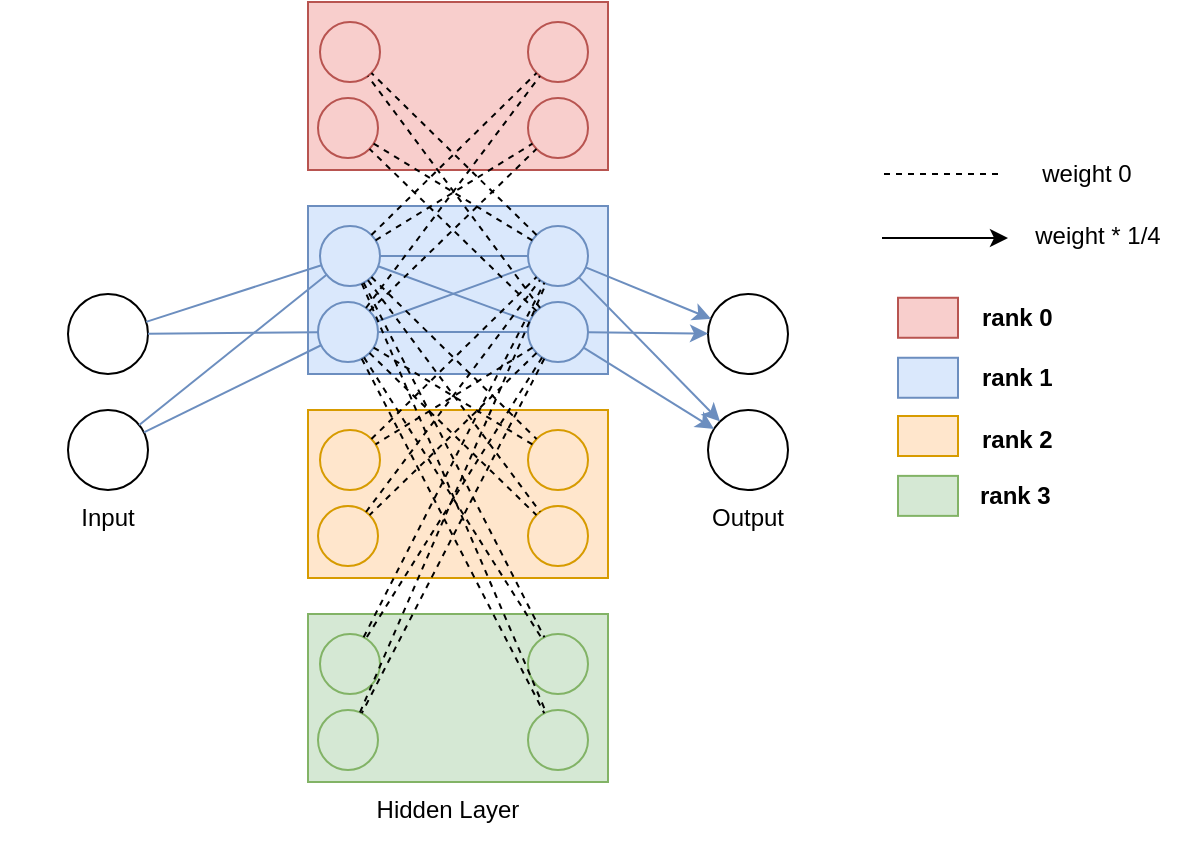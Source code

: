 <mxfile version="21.7.5" type="device">
  <diagram id="1C0KFWOz3Z1hnWo1IfDT" name="Deep Convolutional Network (DCN)">
    <mxGraphModel dx="899" dy="692" grid="1" gridSize="10" guides="1" tooltips="1" connect="1" arrows="1" fold="1" page="1" pageScale="1" pageWidth="850" pageHeight="1100" math="0" shadow="0">
      <root>
        <mxCell id="0" />
        <mxCell id="1" parent="0" />
        <mxCell id="bQ-h9A7zp6dqB7Uuxyai-96" value="" style="rounded=0;whiteSpace=wrap;html=1;fillColor=#f8cecc;strokeColor=#b85450;" parent="1" vertex="1">
          <mxGeometry x="200" y="200" width="150" height="84" as="geometry" />
        </mxCell>
        <mxCell id="fVWs-iEzJgbNQNDK8qAs-17" value="" style="rounded=0;whiteSpace=wrap;html=1;fillColor=#dae8fc;strokeColor=#6c8ebf;" parent="1" vertex="1">
          <mxGeometry x="200" y="302" width="150" height="84" as="geometry" />
        </mxCell>
        <mxCell id="bQ-h9A7zp6dqB7Uuxyai-19" value="" style="ellipse;whiteSpace=wrap;html=1;aspect=fixed;" parent="1" vertex="1">
          <mxGeometry x="80" y="404" width="40" height="40" as="geometry" />
        </mxCell>
        <mxCell id="bQ-h9A7zp6dqB7Uuxyai-20" value="" style="ellipse;whiteSpace=wrap;html=1;aspect=fixed;" parent="1" vertex="1">
          <mxGeometry x="80" y="346" width="40" height="40" as="geometry" />
        </mxCell>
        <mxCell id="bQ-h9A7zp6dqB7Uuxyai-52" value="" style="ellipse;whiteSpace=wrap;html=1;aspect=fixed;" parent="1" vertex="1">
          <mxGeometry x="400" y="346" width="40" height="40" as="geometry" />
        </mxCell>
        <mxCell id="bQ-h9A7zp6dqB7Uuxyai-53" value="" style="ellipse;whiteSpace=wrap;html=1;aspect=fixed;" parent="1" vertex="1">
          <mxGeometry x="400" y="404" width="40" height="40" as="geometry" />
        </mxCell>
        <mxCell id="bQ-h9A7zp6dqB7Uuxyai-78" value="" style="endArrow=none;html=1;rounded=0;fillColor=#dae8fc;strokeColor=#6c8ebf;" parent="1" source="bQ-h9A7zp6dqB7Uuxyai-20" target="fVWs-iEzJgbNQNDK8qAs-18" edge="1">
          <mxGeometry width="50" height="50" relative="1" as="geometry">
            <mxPoint x="313" y="525" as="sourcePoint" />
            <mxPoint x="200.936" y="336.048" as="targetPoint" />
          </mxGeometry>
        </mxCell>
        <mxCell id="bQ-h9A7zp6dqB7Uuxyai-79" value="" style="endArrow=none;html=1;rounded=0;fillColor=#dae8fc;strokeColor=#6c8ebf;" parent="1" source="bQ-h9A7zp6dqB7Uuxyai-20" target="fVWs-iEzJgbNQNDK8qAs-19" edge="1">
          <mxGeometry width="50" height="50" relative="1" as="geometry">
            <mxPoint x="323" y="535" as="sourcePoint" />
            <mxPoint x="200.057" y="368.487" as="targetPoint" />
          </mxGeometry>
        </mxCell>
        <mxCell id="bQ-h9A7zp6dqB7Uuxyai-80" value="" style="endArrow=none;html=1;rounded=0;fillColor=#dae8fc;strokeColor=#6c8ebf;" parent="1" source="bQ-h9A7zp6dqB7Uuxyai-19" target="fVWs-iEzJgbNQNDK8qAs-18" edge="1">
          <mxGeometry width="50" height="50" relative="1" as="geometry">
            <mxPoint x="333" y="545" as="sourcePoint" />
            <mxPoint x="203.748" y="341.657" as="targetPoint" />
          </mxGeometry>
        </mxCell>
        <mxCell id="bQ-h9A7zp6dqB7Uuxyai-81" value="" style="endArrow=none;html=1;rounded=0;fillColor=#dae8fc;strokeColor=#6c8ebf;" parent="1" source="bQ-h9A7zp6dqB7Uuxyai-19" target="fVWs-iEzJgbNQNDK8qAs-19" edge="1">
          <mxGeometry width="50" height="50" relative="1" as="geometry">
            <mxPoint x="343" y="555" as="sourcePoint" />
            <mxPoint x="200.936" y="376.048" as="targetPoint" />
          </mxGeometry>
        </mxCell>
        <mxCell id="bQ-h9A7zp6dqB7Uuxyai-137" value="weight 0" style="text;html=1;strokeColor=none;fillColor=none;align=center;verticalAlign=middle;whiteSpace=wrap;rounded=0;shadow=1;strokeWidth=1.5;" parent="1" vertex="1">
          <mxGeometry x="560" y="276" width="59" height="20" as="geometry" />
        </mxCell>
        <mxCell id="bQ-h9A7zp6dqB7Uuxyai-139" value="Input" style="text;html=1;strokeColor=none;fillColor=none;align=center;verticalAlign=middle;whiteSpace=wrap;rounded=0;shadow=1;strokeWidth=1.5;" parent="1" vertex="1">
          <mxGeometry x="50" y="448" width="100" height="20" as="geometry" />
        </mxCell>
        <mxCell id="bQ-h9A7zp6dqB7Uuxyai-140" value="Hidden Layer" style="text;html=1;strokeColor=none;fillColor=none;align=center;verticalAlign=middle;whiteSpace=wrap;rounded=0;shadow=1;strokeWidth=1.5;" parent="1" vertex="1">
          <mxGeometry x="220" y="594" width="100" height="20" as="geometry" />
        </mxCell>
        <mxCell id="bQ-h9A7zp6dqB7Uuxyai-141" value="Output" style="text;html=1;strokeColor=none;fillColor=none;align=center;verticalAlign=middle;whiteSpace=wrap;rounded=0;shadow=1;strokeWidth=1.5;" parent="1" vertex="1">
          <mxGeometry x="370" y="448" width="100" height="20" as="geometry" />
        </mxCell>
        <mxCell id="fVWs-iEzJgbNQNDK8qAs-18" value="" style="ellipse;whiteSpace=wrap;html=1;aspect=fixed;strokeColor=#6c8ebf;fillColor=#dae8fc;" parent="1" vertex="1">
          <mxGeometry x="206" y="312" width="30" height="30" as="geometry" />
        </mxCell>
        <mxCell id="fVWs-iEzJgbNQNDK8qAs-19" value="" style="ellipse;whiteSpace=wrap;html=1;aspect=fixed;strokeColor=#6c8ebf;fillColor=#dae8fc;" parent="1" vertex="1">
          <mxGeometry x="205" y="350" width="30" height="30" as="geometry" />
        </mxCell>
        <mxCell id="fVWs-iEzJgbNQNDK8qAs-20" value="" style="ellipse;whiteSpace=wrap;html=1;aspect=fixed;strokeColor=#6c8ebf;fillColor=#dae8fc;" parent="1" vertex="1">
          <mxGeometry x="310" y="312" width="30" height="30" as="geometry" />
        </mxCell>
        <mxCell id="fVWs-iEzJgbNQNDK8qAs-21" value="" style="ellipse;whiteSpace=wrap;html=1;aspect=fixed;strokeColor=#6c8ebf;fillColor=#dae8fc;" parent="1" vertex="1">
          <mxGeometry x="310" y="350" width="30" height="30" as="geometry" />
        </mxCell>
        <mxCell id="fVWs-iEzJgbNQNDK8qAs-28" value="" style="rounded=0;whiteSpace=wrap;html=1;fillColor=#ffe6cc;strokeColor=#d79b00;" parent="1" vertex="1">
          <mxGeometry x="200" y="404" width="150" height="84" as="geometry" />
        </mxCell>
        <mxCell id="fVWs-iEzJgbNQNDK8qAs-29" value="" style="ellipse;whiteSpace=wrap;html=1;aspect=fixed;strokeColor=#d79b00;fillColor=#ffe6cc;" parent="1" vertex="1">
          <mxGeometry x="206" y="414" width="30" height="30" as="geometry" />
        </mxCell>
        <mxCell id="fVWs-iEzJgbNQNDK8qAs-30" value="" style="ellipse;whiteSpace=wrap;html=1;aspect=fixed;strokeColor=#d79b00;fillColor=#ffe6cc;" parent="1" vertex="1">
          <mxGeometry x="205" y="452" width="30" height="30" as="geometry" />
        </mxCell>
        <mxCell id="fVWs-iEzJgbNQNDK8qAs-31" value="" style="ellipse;whiteSpace=wrap;html=1;aspect=fixed;strokeColor=#d79b00;fillColor=#ffe6cc;" parent="1" vertex="1">
          <mxGeometry x="310" y="414" width="30" height="30" as="geometry" />
        </mxCell>
        <mxCell id="fVWs-iEzJgbNQNDK8qAs-32" value="" style="ellipse;whiteSpace=wrap;html=1;aspect=fixed;strokeColor=#d79b00;fillColor=#ffe6cc;" parent="1" vertex="1">
          <mxGeometry x="310" y="452" width="30" height="30" as="geometry" />
        </mxCell>
        <mxCell id="fVWs-iEzJgbNQNDK8qAs-33" value="" style="rounded=0;whiteSpace=wrap;html=1;fillColor=#d5e8d4;strokeColor=#82b366;" parent="1" vertex="1">
          <mxGeometry x="200" y="506" width="150" height="84" as="geometry" />
        </mxCell>
        <mxCell id="fVWs-iEzJgbNQNDK8qAs-34" value="" style="ellipse;whiteSpace=wrap;html=1;aspect=fixed;strokeColor=#82b366;fillColor=#d5e8d4;" parent="1" vertex="1">
          <mxGeometry x="206" y="516" width="30" height="30" as="geometry" />
        </mxCell>
        <mxCell id="fVWs-iEzJgbNQNDK8qAs-35" value="" style="ellipse;whiteSpace=wrap;html=1;aspect=fixed;strokeColor=#82b366;fillColor=#d5e8d4;" parent="1" vertex="1">
          <mxGeometry x="205" y="554" width="30" height="30" as="geometry" />
        </mxCell>
        <mxCell id="fVWs-iEzJgbNQNDK8qAs-36" value="" style="ellipse;whiteSpace=wrap;html=1;aspect=fixed;strokeColor=#82b366;fillColor=#d5e8d4;" parent="1" vertex="1">
          <mxGeometry x="310" y="516" width="30" height="30" as="geometry" />
        </mxCell>
        <mxCell id="fVWs-iEzJgbNQNDK8qAs-37" value="" style="ellipse;whiteSpace=wrap;html=1;aspect=fixed;strokeColor=#82b366;fillColor=#d5e8d4;" parent="1" vertex="1">
          <mxGeometry x="310" y="554" width="30" height="30" as="geometry" />
        </mxCell>
        <mxCell id="fVWs-iEzJgbNQNDK8qAs-40" value="" style="endArrow=none;html=1;rounded=0;fillColor=#dae8fc;strokeColor=#6c8ebf;" parent="1" source="fVWs-iEzJgbNQNDK8qAs-20" target="fVWs-iEzJgbNQNDK8qAs-18" edge="1">
          <mxGeometry width="50" height="50" relative="1" as="geometry">
            <mxPoint x="129" y="370" as="sourcePoint" />
            <mxPoint x="217" y="342" as="targetPoint" />
          </mxGeometry>
        </mxCell>
        <mxCell id="fVWs-iEzJgbNQNDK8qAs-41" value="" style="endArrow=none;html=1;rounded=0;fillColor=#dae8fc;strokeColor=#6c8ebf;" parent="1" source="fVWs-iEzJgbNQNDK8qAs-21" target="fVWs-iEzJgbNQNDK8qAs-18" edge="1">
          <mxGeometry width="50" height="50" relative="1" as="geometry">
            <mxPoint x="320" y="337" as="sourcePoint" />
            <mxPoint x="246" y="337" as="targetPoint" />
          </mxGeometry>
        </mxCell>
        <mxCell id="fVWs-iEzJgbNQNDK8qAs-42" value="" style="endArrow=none;html=1;rounded=0;fillColor=#dae8fc;strokeColor=#6c8ebf;" parent="1" source="fVWs-iEzJgbNQNDK8qAs-20" target="fVWs-iEzJgbNQNDK8qAs-19" edge="1">
          <mxGeometry width="50" height="50" relative="1" as="geometry">
            <mxPoint x="330" y="347" as="sourcePoint" />
            <mxPoint x="256" y="347" as="targetPoint" />
          </mxGeometry>
        </mxCell>
        <mxCell id="fVWs-iEzJgbNQNDK8qAs-43" value="" style="endArrow=none;html=1;rounded=0;fillColor=#dae8fc;strokeColor=#6c8ebf;" parent="1" source="fVWs-iEzJgbNQNDK8qAs-21" target="fVWs-iEzJgbNQNDK8qAs-19" edge="1">
          <mxGeometry width="50" height="50" relative="1" as="geometry">
            <mxPoint x="340" y="357" as="sourcePoint" />
            <mxPoint x="266" y="357" as="targetPoint" />
          </mxGeometry>
        </mxCell>
        <mxCell id="fVWs-iEzJgbNQNDK8qAs-48" value="" style="endArrow=none;dashed=1;html=1;rounded=0;" parent="1" edge="1">
          <mxGeometry width="50" height="50" relative="1" as="geometry">
            <mxPoint x="488" y="286" as="sourcePoint" />
            <mxPoint x="548" y="286" as="targetPoint" />
          </mxGeometry>
        </mxCell>
        <mxCell id="bQ-h9A7zp6dqB7Uuxyai-24" value="" style="ellipse;whiteSpace=wrap;html=1;aspect=fixed;strokeColor=#b85450;fillColor=#f8cecc;" parent="1" vertex="1">
          <mxGeometry x="206" y="210" width="30" height="30" as="geometry" />
        </mxCell>
        <mxCell id="fVWs-iEzJgbNQNDK8qAs-15" value="" style="ellipse;whiteSpace=wrap;html=1;aspect=fixed;strokeColor=#b85450;fillColor=#f8cecc;" parent="1" vertex="1">
          <mxGeometry x="310" y="210" width="30" height="30" as="geometry" />
        </mxCell>
        <mxCell id="fVWs-iEzJgbNQNDK8qAs-14" value="" style="ellipse;whiteSpace=wrap;html=1;aspect=fixed;strokeColor=#b85450;fillColor=#f8cecc;" parent="1" vertex="1">
          <mxGeometry x="205" y="248" width="30" height="30" as="geometry" />
        </mxCell>
        <mxCell id="fVWs-iEzJgbNQNDK8qAs-16" value="" style="ellipse;whiteSpace=wrap;html=1;aspect=fixed;strokeColor=#b85450;fillColor=#f8cecc;" parent="1" vertex="1">
          <mxGeometry x="310" y="248" width="30" height="30" as="geometry" />
        </mxCell>
        <mxCell id="fVWs-iEzJgbNQNDK8qAs-69" value="" style="endArrow=none;dashed=1;html=1;rounded=0;" parent="1" source="fVWs-iEzJgbNQNDK8qAs-18" target="fVWs-iEzJgbNQNDK8qAs-31" edge="1">
          <mxGeometry width="50" height="50" relative="1" as="geometry">
            <mxPoint x="243" y="383" as="sourcePoint" />
            <mxPoint x="322" y="431" as="targetPoint" />
          </mxGeometry>
        </mxCell>
        <mxCell id="fVWs-iEzJgbNQNDK8qAs-70" value="" style="endArrow=none;dashed=1;html=1;rounded=0;" parent="1" source="fVWs-iEzJgbNQNDK8qAs-18" target="fVWs-iEzJgbNQNDK8qAs-32" edge="1">
          <mxGeometry width="50" height="50" relative="1" as="geometry">
            <mxPoint x="253" y="393" as="sourcePoint" />
            <mxPoint x="332" y="441" as="targetPoint" />
          </mxGeometry>
        </mxCell>
        <mxCell id="fVWs-iEzJgbNQNDK8qAs-79" value="" style="endArrow=none;dashed=1;html=1;rounded=0;" parent="1" source="fVWs-iEzJgbNQNDK8qAs-18" target="fVWs-iEzJgbNQNDK8qAs-36" edge="1">
          <mxGeometry width="50" height="50" relative="1" as="geometry">
            <mxPoint x="242" y="348" as="sourcePoint" />
            <mxPoint x="324" y="429" as="targetPoint" />
          </mxGeometry>
        </mxCell>
        <mxCell id="fVWs-iEzJgbNQNDK8qAs-80" value="" style="endArrow=none;dashed=1;html=1;rounded=0;" parent="1" source="fVWs-iEzJgbNQNDK8qAs-18" target="fVWs-iEzJgbNQNDK8qAs-37" edge="1">
          <mxGeometry width="50" height="50" relative="1" as="geometry">
            <mxPoint x="252" y="358" as="sourcePoint" />
            <mxPoint x="334" y="439" as="targetPoint" />
          </mxGeometry>
        </mxCell>
        <mxCell id="fVWs-iEzJgbNQNDK8qAs-81" value="" style="endArrow=none;dashed=1;html=1;rounded=0;" parent="1" source="fVWs-iEzJgbNQNDK8qAs-18" target="fVWs-iEzJgbNQNDK8qAs-16" edge="1">
          <mxGeometry width="50" height="50" relative="1" as="geometry">
            <mxPoint x="262" y="368" as="sourcePoint" />
            <mxPoint x="344" y="449" as="targetPoint" />
          </mxGeometry>
        </mxCell>
        <mxCell id="fVWs-iEzJgbNQNDK8qAs-82" value="" style="endArrow=none;dashed=1;html=1;rounded=0;" parent="1" source="fVWs-iEzJgbNQNDK8qAs-18" target="fVWs-iEzJgbNQNDK8qAs-15" edge="1">
          <mxGeometry width="50" height="50" relative="1" as="geometry">
            <mxPoint x="272" y="378" as="sourcePoint" />
            <mxPoint x="354" y="459" as="targetPoint" />
          </mxGeometry>
        </mxCell>
        <mxCell id="emHtwyXRfmXsgW-whAjd-1" value="rank 0" style="text;html=1;strokeColor=none;fillColor=none;align=left;verticalAlign=middle;whiteSpace=wrap;rounded=0;fontStyle=1" vertex="1" parent="1">
          <mxGeometry x="535" y="346" width="56" height="23.88" as="geometry" />
        </mxCell>
        <mxCell id="emHtwyXRfmXsgW-whAjd-2" value="rank 1&amp;nbsp;" style="text;html=1;strokeColor=none;fillColor=none;align=left;verticalAlign=middle;whiteSpace=wrap;rounded=0;fontStyle=1" vertex="1" parent="1">
          <mxGeometry x="535" y="376" width="56" height="23.88" as="geometry" />
        </mxCell>
        <mxCell id="emHtwyXRfmXsgW-whAjd-3" value="rank 2" style="text;html=1;strokeColor=none;fillColor=none;align=left;verticalAlign=middle;whiteSpace=wrap;rounded=0;fontStyle=1" vertex="1" parent="1">
          <mxGeometry x="535" y="407.06" width="56" height="23.88" as="geometry" />
        </mxCell>
        <mxCell id="emHtwyXRfmXsgW-whAjd-4" value="rank 3" style="text;html=1;strokeColor=none;fillColor=none;align=left;verticalAlign=middle;whiteSpace=wrap;rounded=0;fontStyle=1" vertex="1" parent="1">
          <mxGeometry x="534" y="435.06" width="57" height="23.88" as="geometry" />
        </mxCell>
        <mxCell id="emHtwyXRfmXsgW-whAjd-5" value="" style="rounded=0;whiteSpace=wrap;html=1;fillColor=#f8cecc;strokeColor=#b85450;" vertex="1" parent="1">
          <mxGeometry x="495" y="347.88" width="30" height="20" as="geometry" />
        </mxCell>
        <mxCell id="emHtwyXRfmXsgW-whAjd-6" value="" style="rounded=0;whiteSpace=wrap;html=1;fillColor=#dae8fc;strokeColor=#6c8ebf;" vertex="1" parent="1">
          <mxGeometry x="495" y="377.88" width="30" height="20" as="geometry" />
        </mxCell>
        <mxCell id="emHtwyXRfmXsgW-whAjd-7" value="" style="rounded=0;whiteSpace=wrap;html=1;fillColor=#ffe6cc;strokeColor=#d79b00;" vertex="1" parent="1">
          <mxGeometry x="495" y="407" width="30" height="20" as="geometry" />
        </mxCell>
        <mxCell id="emHtwyXRfmXsgW-whAjd-8" value="" style="rounded=0;whiteSpace=wrap;html=1;fillColor=#d5e8d4;strokeColor=#82b366;" vertex="1" parent="1">
          <mxGeometry x="495" y="436.94" width="30" height="20" as="geometry" />
        </mxCell>
        <mxCell id="emHtwyXRfmXsgW-whAjd-9" value="" style="endArrow=none;dashed=1;html=1;rounded=0;" edge="1" parent="1" source="fVWs-iEzJgbNQNDK8qAs-20" target="bQ-h9A7zp6dqB7Uuxyai-24">
          <mxGeometry width="50" height="50" relative="1" as="geometry">
            <mxPoint x="242" y="326" as="sourcePoint" />
            <mxPoint x="324" y="246" as="targetPoint" />
          </mxGeometry>
        </mxCell>
        <mxCell id="emHtwyXRfmXsgW-whAjd-10" value="" style="endArrow=none;dashed=1;html=1;rounded=0;" edge="1" parent="1" source="fVWs-iEzJgbNQNDK8qAs-20" target="fVWs-iEzJgbNQNDK8qAs-14">
          <mxGeometry width="50" height="50" relative="1" as="geometry">
            <mxPoint x="252" y="336" as="sourcePoint" />
            <mxPoint x="334" y="256" as="targetPoint" />
          </mxGeometry>
        </mxCell>
        <mxCell id="emHtwyXRfmXsgW-whAjd-11" value="" style="endArrow=none;dashed=1;html=1;rounded=0;" edge="1" parent="1" source="fVWs-iEzJgbNQNDK8qAs-29" target="fVWs-iEzJgbNQNDK8qAs-20">
          <mxGeometry width="50" height="50" relative="1" as="geometry">
            <mxPoint x="262" y="346" as="sourcePoint" />
            <mxPoint x="344" y="266" as="targetPoint" />
          </mxGeometry>
        </mxCell>
        <mxCell id="emHtwyXRfmXsgW-whAjd-12" value="" style="endArrow=none;dashed=1;html=1;rounded=0;" edge="1" parent="1" source="fVWs-iEzJgbNQNDK8qAs-30" target="fVWs-iEzJgbNQNDK8qAs-20">
          <mxGeometry width="50" height="50" relative="1" as="geometry">
            <mxPoint x="272" y="356" as="sourcePoint" />
            <mxPoint x="354" y="276" as="targetPoint" />
          </mxGeometry>
        </mxCell>
        <mxCell id="emHtwyXRfmXsgW-whAjd-13" value="" style="endArrow=none;dashed=1;html=1;rounded=0;" edge="1" parent="1" source="fVWs-iEzJgbNQNDK8qAs-34" target="fVWs-iEzJgbNQNDK8qAs-20">
          <mxGeometry width="50" height="50" relative="1" as="geometry">
            <mxPoint x="282" y="366" as="sourcePoint" />
            <mxPoint x="364" y="286" as="targetPoint" />
          </mxGeometry>
        </mxCell>
        <mxCell id="emHtwyXRfmXsgW-whAjd-14" value="" style="endArrow=none;dashed=1;html=1;rounded=0;" edge="1" parent="1" source="fVWs-iEzJgbNQNDK8qAs-35" target="fVWs-iEzJgbNQNDK8qAs-20">
          <mxGeometry width="50" height="50" relative="1" as="geometry">
            <mxPoint x="292" y="376" as="sourcePoint" />
            <mxPoint x="374" y="296" as="targetPoint" />
          </mxGeometry>
        </mxCell>
        <mxCell id="emHtwyXRfmXsgW-whAjd-18" value="" style="endArrow=classic;html=1;rounded=0;fillColor=#dae8fc;strokeColor=#6c8ebf;" edge="1" parent="1" source="fVWs-iEzJgbNQNDK8qAs-20" target="bQ-h9A7zp6dqB7Uuxyai-52">
          <mxGeometry relative="1" as="geometry">
            <mxPoint x="343" y="247" as="sourcePoint" />
            <mxPoint x="419" y="359" as="targetPoint" />
          </mxGeometry>
        </mxCell>
        <mxCell id="emHtwyXRfmXsgW-whAjd-20" value="" style="endArrow=classic;html=1;rounded=0;fillColor=#dae8fc;strokeColor=#6c8ebf;" edge="1" parent="1" source="fVWs-iEzJgbNQNDK8qAs-20" target="bQ-h9A7zp6dqB7Uuxyai-53">
          <mxGeometry relative="1" as="geometry">
            <mxPoint x="370" y="278" as="sourcePoint" />
            <mxPoint x="446" y="390" as="targetPoint" />
          </mxGeometry>
        </mxCell>
        <mxCell id="emHtwyXRfmXsgW-whAjd-22" value="" style="endArrow=classic;html=1;rounded=0;fillColor=#dae8fc;strokeColor=#6c8ebf;" edge="1" parent="1" source="fVWs-iEzJgbNQNDK8qAs-21" target="bQ-h9A7zp6dqB7Uuxyai-52">
          <mxGeometry relative="1" as="geometry">
            <mxPoint x="363" y="267" as="sourcePoint" />
            <mxPoint x="450" y="270" as="targetPoint" />
          </mxGeometry>
        </mxCell>
        <mxCell id="emHtwyXRfmXsgW-whAjd-24" value="" style="endArrow=classic;html=1;rounded=0;fillColor=#dae8fc;strokeColor=#6c8ebf;" edge="1" parent="1" source="fVWs-iEzJgbNQNDK8qAs-21" target="bQ-h9A7zp6dqB7Uuxyai-53">
          <mxGeometry relative="1" as="geometry">
            <mxPoint x="373" y="277" as="sourcePoint" />
            <mxPoint x="449" y="389" as="targetPoint" />
          </mxGeometry>
        </mxCell>
        <mxCell id="emHtwyXRfmXsgW-whAjd-31" value="" style="endArrow=none;dashed=1;html=1;rounded=0;" edge="1" parent="1" source="fVWs-iEzJgbNQNDK8qAs-19" target="fVWs-iEzJgbNQNDK8qAs-16">
          <mxGeometry width="50" height="50" relative="1" as="geometry">
            <mxPoint x="498" y="296" as="sourcePoint" />
            <mxPoint x="558" y="296" as="targetPoint" />
          </mxGeometry>
        </mxCell>
        <mxCell id="emHtwyXRfmXsgW-whAjd-32" value="" style="endArrow=none;dashed=1;html=1;rounded=0;" edge="1" parent="1" source="fVWs-iEzJgbNQNDK8qAs-19" target="fVWs-iEzJgbNQNDK8qAs-15">
          <mxGeometry width="50" height="50" relative="1" as="geometry">
            <mxPoint x="241" y="365" as="sourcePoint" />
            <mxPoint x="324" y="283" as="targetPoint" />
          </mxGeometry>
        </mxCell>
        <mxCell id="emHtwyXRfmXsgW-whAjd-33" value="" style="endArrow=none;dashed=1;html=1;rounded=0;" edge="1" parent="1" source="fVWs-iEzJgbNQNDK8qAs-19" target="fVWs-iEzJgbNQNDK8qAs-31">
          <mxGeometry width="50" height="50" relative="1" as="geometry">
            <mxPoint x="251" y="375" as="sourcePoint" />
            <mxPoint x="334" y="293" as="targetPoint" />
          </mxGeometry>
        </mxCell>
        <mxCell id="emHtwyXRfmXsgW-whAjd-34" value="" style="endArrow=none;dashed=1;html=1;rounded=0;" edge="1" parent="1" source="fVWs-iEzJgbNQNDK8qAs-19" target="fVWs-iEzJgbNQNDK8qAs-32">
          <mxGeometry width="50" height="50" relative="1" as="geometry">
            <mxPoint x="261" y="385" as="sourcePoint" />
            <mxPoint x="344" y="303" as="targetPoint" />
          </mxGeometry>
        </mxCell>
        <mxCell id="emHtwyXRfmXsgW-whAjd-35" value="" style="endArrow=none;dashed=1;html=1;rounded=0;" edge="1" parent="1" source="fVWs-iEzJgbNQNDK8qAs-19" target="fVWs-iEzJgbNQNDK8qAs-36">
          <mxGeometry width="50" height="50" relative="1" as="geometry">
            <mxPoint x="271" y="395" as="sourcePoint" />
            <mxPoint x="354" y="313" as="targetPoint" />
          </mxGeometry>
        </mxCell>
        <mxCell id="emHtwyXRfmXsgW-whAjd-36" value="" style="endArrow=none;dashed=1;html=1;rounded=0;" edge="1" parent="1" source="fVWs-iEzJgbNQNDK8qAs-19" target="fVWs-iEzJgbNQNDK8qAs-37">
          <mxGeometry width="50" height="50" relative="1" as="geometry">
            <mxPoint x="281" y="405" as="sourcePoint" />
            <mxPoint x="364" y="323" as="targetPoint" />
          </mxGeometry>
        </mxCell>
        <mxCell id="emHtwyXRfmXsgW-whAjd-37" value="" style="endArrow=none;dashed=1;html=1;rounded=0;" edge="1" parent="1" source="fVWs-iEzJgbNQNDK8qAs-21" target="bQ-h9A7zp6dqB7Uuxyai-24">
          <mxGeometry width="50" height="50" relative="1" as="geometry">
            <mxPoint x="291" y="415" as="sourcePoint" />
            <mxPoint x="374" y="333" as="targetPoint" />
          </mxGeometry>
        </mxCell>
        <mxCell id="emHtwyXRfmXsgW-whAjd-38" value="" style="endArrow=none;dashed=1;html=1;rounded=0;" edge="1" parent="1" source="fVWs-iEzJgbNQNDK8qAs-21" target="fVWs-iEzJgbNQNDK8qAs-14">
          <mxGeometry width="50" height="50" relative="1" as="geometry">
            <mxPoint x="301" y="425" as="sourcePoint" />
            <mxPoint x="384" y="343" as="targetPoint" />
          </mxGeometry>
        </mxCell>
        <mxCell id="emHtwyXRfmXsgW-whAjd-39" value="" style="endArrow=none;dashed=1;html=1;rounded=0;" edge="1" parent="1" source="fVWs-iEzJgbNQNDK8qAs-21" target="fVWs-iEzJgbNQNDK8qAs-29">
          <mxGeometry width="50" height="50" relative="1" as="geometry">
            <mxPoint x="311" y="435" as="sourcePoint" />
            <mxPoint x="394" y="353" as="targetPoint" />
          </mxGeometry>
        </mxCell>
        <mxCell id="emHtwyXRfmXsgW-whAjd-40" value="" style="endArrow=none;dashed=1;html=1;rounded=0;" edge="1" parent="1" source="fVWs-iEzJgbNQNDK8qAs-21" target="fVWs-iEzJgbNQNDK8qAs-30">
          <mxGeometry width="50" height="50" relative="1" as="geometry">
            <mxPoint x="321" y="445" as="sourcePoint" />
            <mxPoint x="404" y="363" as="targetPoint" />
          </mxGeometry>
        </mxCell>
        <mxCell id="emHtwyXRfmXsgW-whAjd-41" value="" style="endArrow=none;dashed=1;html=1;rounded=0;" edge="1" parent="1" source="fVWs-iEzJgbNQNDK8qAs-21" target="fVWs-iEzJgbNQNDK8qAs-34">
          <mxGeometry width="50" height="50" relative="1" as="geometry">
            <mxPoint x="331" y="455" as="sourcePoint" />
            <mxPoint x="414" y="373" as="targetPoint" />
          </mxGeometry>
        </mxCell>
        <mxCell id="emHtwyXRfmXsgW-whAjd-42" value="" style="endArrow=none;dashed=1;html=1;rounded=0;" edge="1" parent="1" source="fVWs-iEzJgbNQNDK8qAs-21" target="fVWs-iEzJgbNQNDK8qAs-35">
          <mxGeometry width="50" height="50" relative="1" as="geometry">
            <mxPoint x="341" y="465" as="sourcePoint" />
            <mxPoint x="424" y="383" as="targetPoint" />
          </mxGeometry>
        </mxCell>
        <mxCell id="emHtwyXRfmXsgW-whAjd-43" value="" style="endArrow=classic;html=1;rounded=0;" edge="1" parent="1">
          <mxGeometry width="50" height="50" relative="1" as="geometry">
            <mxPoint x="487" y="318" as="sourcePoint" />
            <mxPoint x="550" y="318" as="targetPoint" />
          </mxGeometry>
        </mxCell>
        <mxCell id="emHtwyXRfmXsgW-whAjd-44" value="weight * 1/4" style="text;html=1;strokeColor=none;fillColor=none;align=center;verticalAlign=middle;whiteSpace=wrap;rounded=0;shadow=1;strokeWidth=1.5;" vertex="1" parent="1">
          <mxGeometry x="560" y="307" width="70" height="20" as="geometry" />
        </mxCell>
      </root>
    </mxGraphModel>
  </diagram>
</mxfile>
